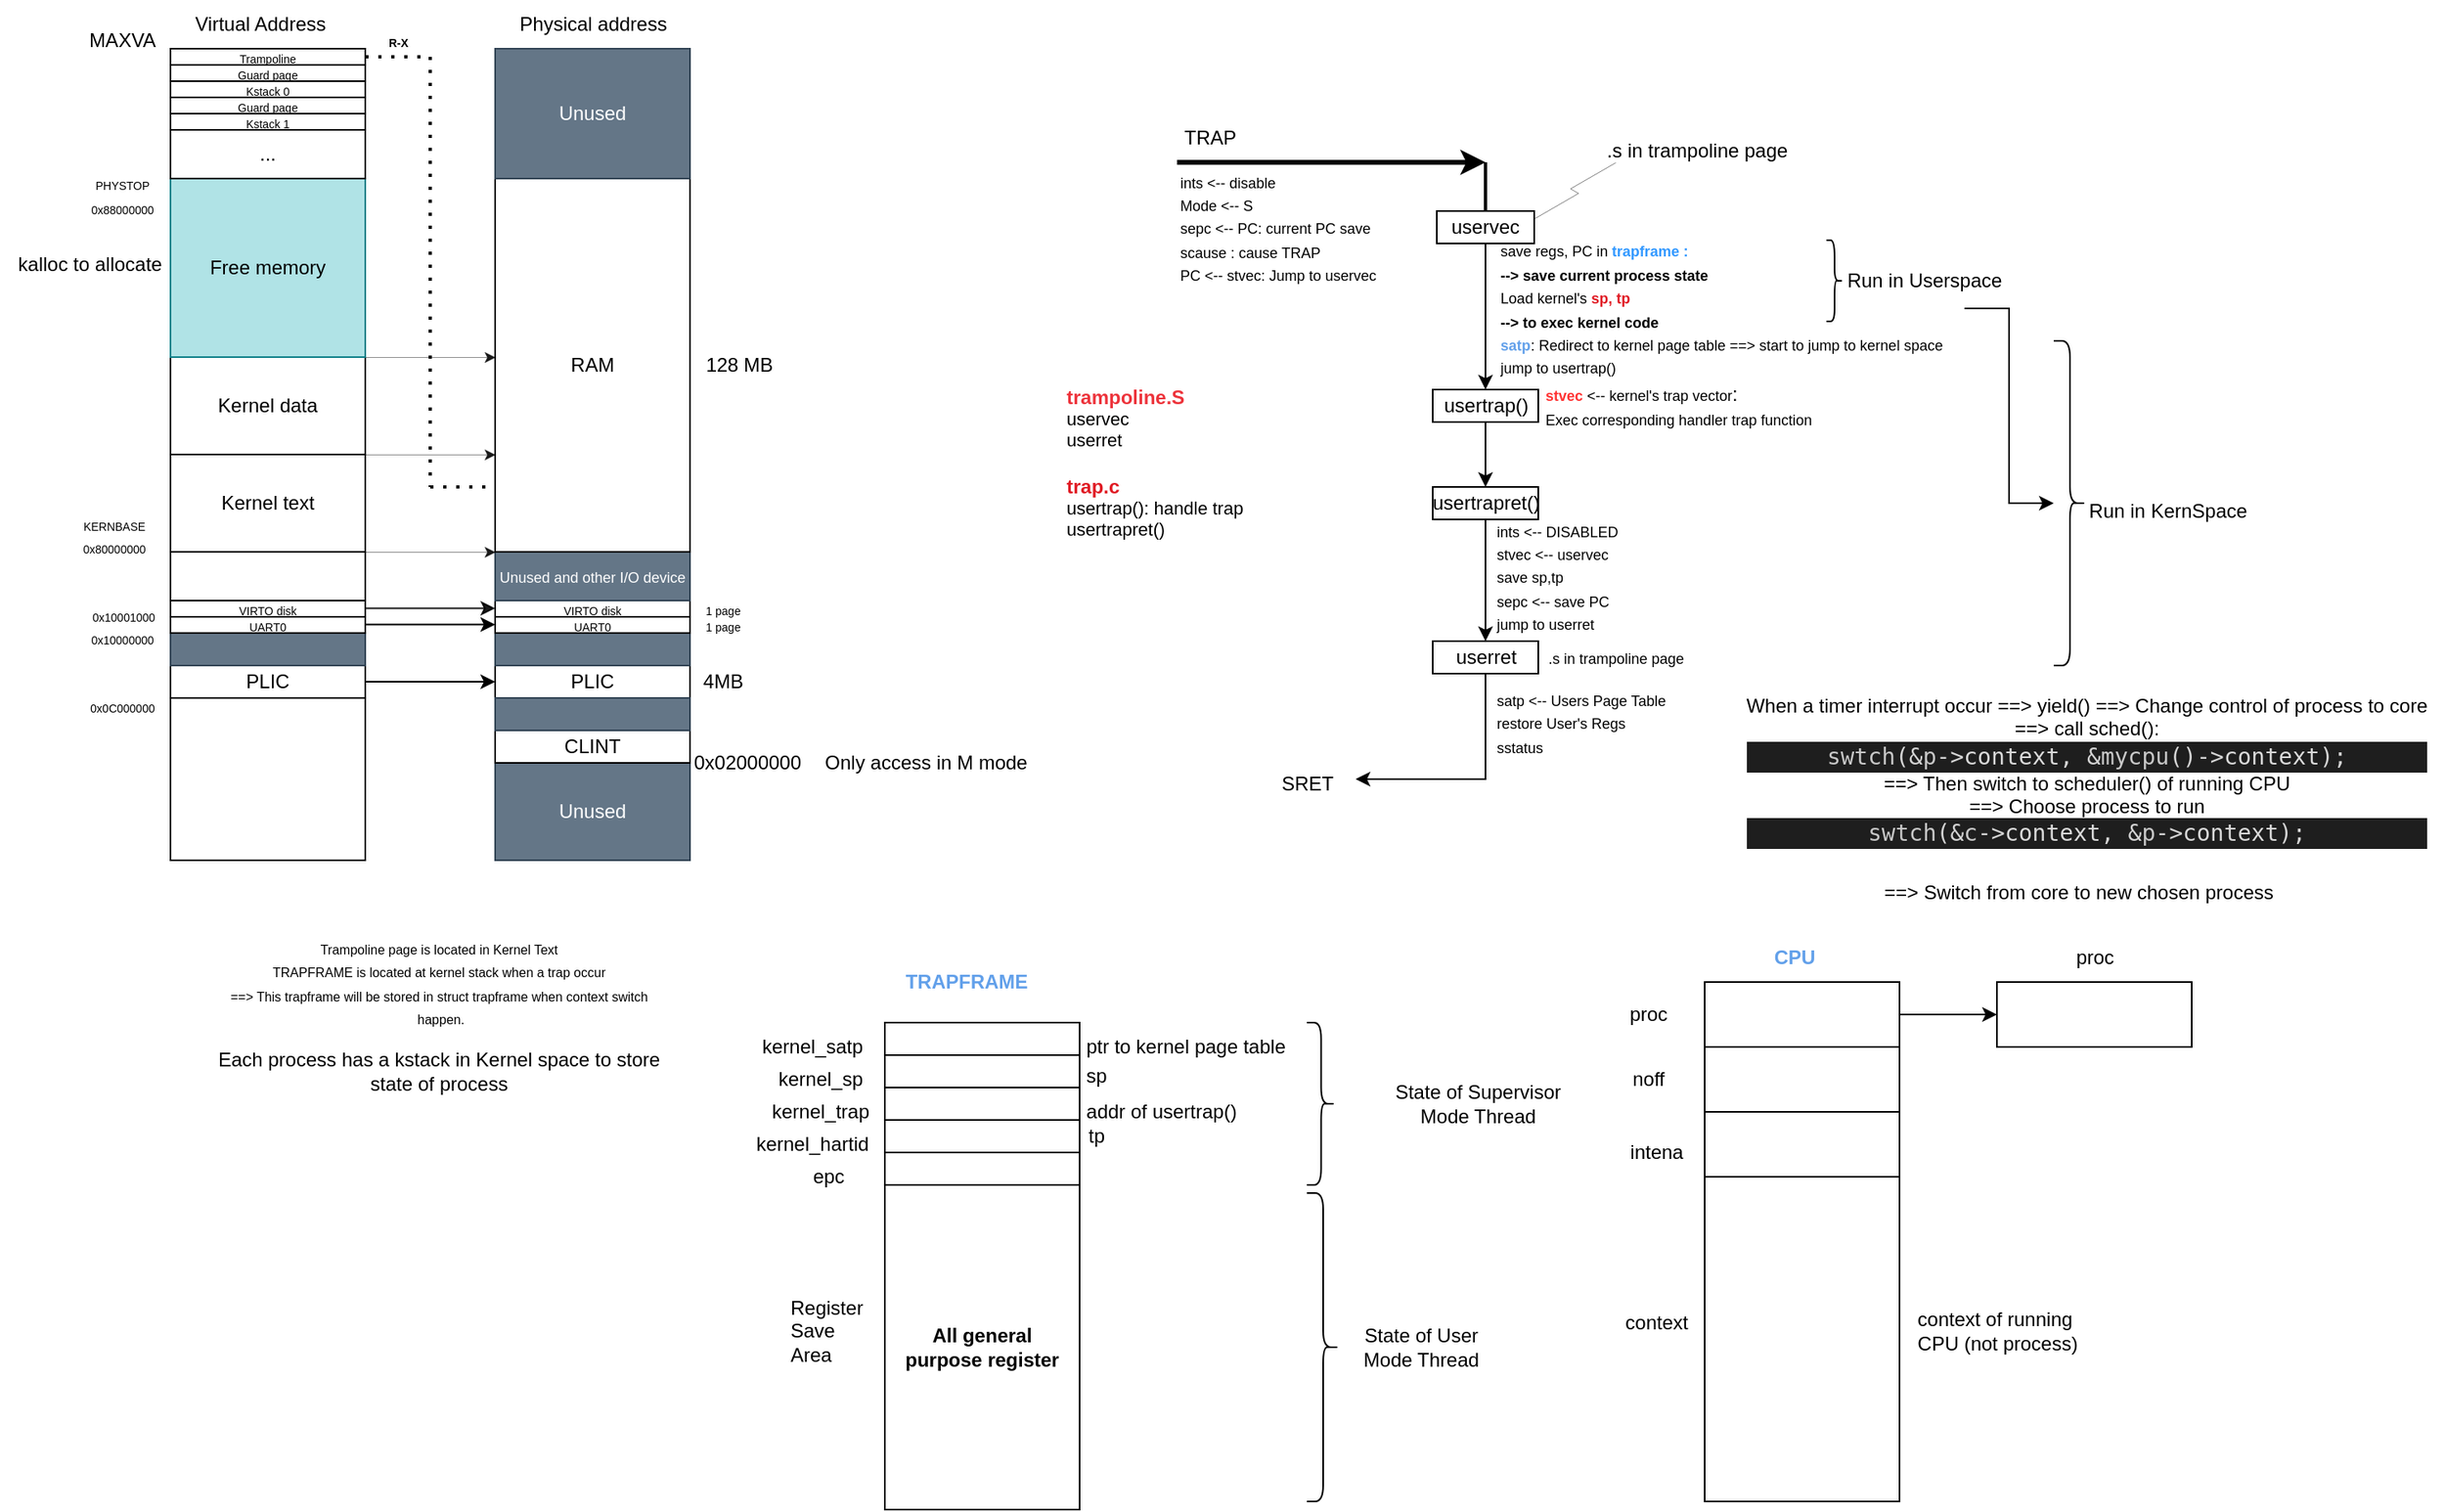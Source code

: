<mxfile version="24.8.3">
  <diagram name="Page-1" id="MQVkfiVfp2WGuZAfBH7I">
    <mxGraphModel dx="1091" dy="636" grid="1" gridSize="10" guides="1" tooltips="1" connect="1" arrows="1" fold="1" page="1" pageScale="1" pageWidth="850" pageHeight="1100" math="0" shadow="0">
      <root>
        <mxCell id="0" />
        <mxCell id="1" parent="0" />
        <mxCell id="dtvVOa7GaX0EYQpvskhJ-5" value="Unused" style="rounded=0;whiteSpace=wrap;html=1;fillColor=#647687;fontColor=#ffffff;strokeColor=#314354;" parent="1" vertex="1">
          <mxGeometry x="440" y="640" width="120" height="60" as="geometry" />
        </mxCell>
        <mxCell id="dtvVOa7GaX0EYQpvskhJ-6" value="CLINT" style="rounded=0;whiteSpace=wrap;html=1;" parent="1" vertex="1">
          <mxGeometry x="440" y="620" width="120" height="20" as="geometry" />
        </mxCell>
        <mxCell id="dtvVOa7GaX0EYQpvskhJ-7" value="PLIC" style="rounded=0;whiteSpace=wrap;html=1;" parent="1" vertex="1">
          <mxGeometry x="440" y="580" width="120" height="20" as="geometry" />
        </mxCell>
        <mxCell id="dtvVOa7GaX0EYQpvskhJ-8" value="" style="rounded=0;whiteSpace=wrap;html=1;fillColor=#647687;fontColor=#ffffff;strokeColor=#314354;" parent="1" vertex="1">
          <mxGeometry x="440" y="560" width="120" height="20" as="geometry" />
        </mxCell>
        <mxCell id="dtvVOa7GaX0EYQpvskhJ-9" value="" style="rounded=0;whiteSpace=wrap;html=1;fillColor=#647687;fontColor=#ffffff;strokeColor=#314354;" parent="1" vertex="1">
          <mxGeometry x="440" y="600" width="120" height="20" as="geometry" />
        </mxCell>
        <mxCell id="dtvVOa7GaX0EYQpvskhJ-10" value="&lt;font style=&quot;font-size: 7px;&quot;&gt;UART0&lt;/font&gt;" style="rounded=0;whiteSpace=wrap;html=1;" parent="1" vertex="1">
          <mxGeometry x="440" y="550" width="120" height="10" as="geometry" />
        </mxCell>
        <mxCell id="dtvVOa7GaX0EYQpvskhJ-11" value="&lt;font style=&quot;font-size: 7px;&quot;&gt;VIRTO disk&lt;/font&gt;" style="rounded=0;whiteSpace=wrap;html=1;" parent="1" vertex="1">
          <mxGeometry x="440" y="540" width="120" height="10" as="geometry" />
        </mxCell>
        <mxCell id="dtvVOa7GaX0EYQpvskhJ-12" value="&lt;font style=&quot;font-size: 9px;&quot;&gt;Unused and other I/O device&lt;/font&gt;" style="rounded=0;whiteSpace=wrap;html=1;fillColor=#647687;fontColor=#ffffff;strokeColor=#314354;" parent="1" vertex="1">
          <mxGeometry x="440" y="510" width="120" height="30" as="geometry" />
        </mxCell>
        <mxCell id="dtvVOa7GaX0EYQpvskhJ-13" value="RAM" style="rounded=0;whiteSpace=wrap;html=1;" parent="1" vertex="1">
          <mxGeometry x="440" y="280" width="120" height="230" as="geometry" />
        </mxCell>
        <mxCell id="dtvVOa7GaX0EYQpvskhJ-14" value="Unused" style="rounded=0;whiteSpace=wrap;html=1;fillColor=#647687;fontColor=#ffffff;strokeColor=#314354;" parent="1" vertex="1">
          <mxGeometry x="440" y="200" width="120" height="80" as="geometry" />
        </mxCell>
        <mxCell id="dtvVOa7GaX0EYQpvskhJ-20" value="Kernel text" style="rounded=0;whiteSpace=wrap;html=1;" parent="1" vertex="1">
          <mxGeometry x="240" y="450" width="120" height="60" as="geometry" />
        </mxCell>
        <mxCell id="dtvVOa7GaX0EYQpvskhJ-21" value="" style="rounded=0;whiteSpace=wrap;html=1;" parent="1" vertex="1">
          <mxGeometry x="240" y="510" width="120" height="30" as="geometry" />
        </mxCell>
        <mxCell id="dtvVOa7GaX0EYQpvskhJ-22" value="" style="rounded=0;whiteSpace=wrap;html=1;" parent="1" vertex="1">
          <mxGeometry x="240" y="600" width="120" height="100" as="geometry" />
        </mxCell>
        <mxCell id="dtvVOa7GaX0EYQpvskhJ-26" value="0x02000000" style="text;html=1;align=center;verticalAlign=middle;resizable=0;points=[];autosize=1;strokeColor=none;fillColor=none;" parent="1" vertex="1">
          <mxGeometry x="550" y="625" width="90" height="30" as="geometry" />
        </mxCell>
        <mxCell id="dtvVOa7GaX0EYQpvskhJ-28" value="" style="edgeStyle=orthogonalEdgeStyle;rounded=0;orthogonalLoop=1;jettySize=auto;html=1;" parent="1" source="dtvVOa7GaX0EYQpvskhJ-27" edge="1">
          <mxGeometry relative="1" as="geometry">
            <mxPoint x="440" y="590" as="targetPoint" />
          </mxGeometry>
        </mxCell>
        <mxCell id="dtvVOa7GaX0EYQpvskhJ-27" value="PLIC" style="rounded=0;whiteSpace=wrap;html=1;" parent="1" vertex="1">
          <mxGeometry x="240" y="580" width="120" height="20" as="geometry" />
        </mxCell>
        <mxCell id="dtvVOa7GaX0EYQpvskhJ-30" value="" style="rounded=0;whiteSpace=wrap;html=1;fillColor=#647687;fontColor=#ffffff;strokeColor=#314354;" parent="1" vertex="1">
          <mxGeometry x="240" y="560" width="120" height="20" as="geometry" />
        </mxCell>
        <mxCell id="dtvVOa7GaX0EYQpvskhJ-31" value="&lt;font style=&quot;font-size: 7px;&quot;&gt;VIRTO disk&lt;/font&gt;" style="rounded=0;whiteSpace=wrap;html=1;" parent="1" vertex="1">
          <mxGeometry x="240" y="540" width="120" height="10" as="geometry" />
        </mxCell>
        <mxCell id="dtvVOa7GaX0EYQpvskhJ-33" value="&lt;font style=&quot;font-size: 7px;&quot;&gt;UART0&lt;/font&gt;" style="rounded=0;whiteSpace=wrap;html=1;" parent="1" vertex="1">
          <mxGeometry x="240" y="550" width="120" height="10" as="geometry" />
        </mxCell>
        <mxCell id="dtvVOa7GaX0EYQpvskhJ-34" value="" style="edgeStyle=orthogonalEdgeStyle;rounded=0;orthogonalLoop=1;jettySize=auto;html=1;" parent="1" edge="1">
          <mxGeometry relative="1" as="geometry">
            <mxPoint x="360" y="554.76" as="sourcePoint" />
            <mxPoint x="440" y="554.76" as="targetPoint" />
          </mxGeometry>
        </mxCell>
        <mxCell id="dtvVOa7GaX0EYQpvskhJ-35" value="" style="edgeStyle=orthogonalEdgeStyle;rounded=0;orthogonalLoop=1;jettySize=auto;html=1;opacity=90;" parent="1" edge="1">
          <mxGeometry relative="1" as="geometry">
            <mxPoint x="360" y="544.76" as="sourcePoint" />
            <mxPoint x="440" y="544.76" as="targetPoint" />
          </mxGeometry>
        </mxCell>
        <mxCell id="dtvVOa7GaX0EYQpvskhJ-36" value="Kernel data" style="rounded=0;whiteSpace=wrap;html=1;" parent="1" vertex="1">
          <mxGeometry x="240" y="390" width="120" height="60" as="geometry" />
        </mxCell>
        <mxCell id="dtvVOa7GaX0EYQpvskhJ-37" value="Free memory" style="rounded=0;whiteSpace=wrap;html=1;fillColor=#b0e3e6;strokeColor=#0e8088;" parent="1" vertex="1">
          <mxGeometry x="240" y="280" width="120" height="110" as="geometry" />
        </mxCell>
        <mxCell id="dtvVOa7GaX0EYQpvskhJ-38" value="..." style="rounded=0;whiteSpace=wrap;html=1;" parent="1" vertex="1">
          <mxGeometry x="240" y="250" width="120" height="30" as="geometry" />
        </mxCell>
        <mxCell id="dtvVOa7GaX0EYQpvskhJ-40" value="&lt;font style=&quot;font-size: 7px;&quot;&gt;Kstack 1&lt;/font&gt;" style="rounded=0;whiteSpace=wrap;html=1;" parent="1" vertex="1">
          <mxGeometry x="240" y="240" width="120" height="10" as="geometry" />
        </mxCell>
        <mxCell id="dtvVOa7GaX0EYQpvskhJ-41" value="&lt;font style=&quot;font-size: 7px;&quot;&gt;Guard page&lt;/font&gt;" style="rounded=0;whiteSpace=wrap;html=1;" parent="1" vertex="1">
          <mxGeometry x="240" y="230" width="120" height="10" as="geometry" />
        </mxCell>
        <mxCell id="dtvVOa7GaX0EYQpvskhJ-42" value="&lt;font style=&quot;font-size: 7px;&quot;&gt;Kstack 0&lt;br&gt;&lt;/font&gt;" style="rounded=0;whiteSpace=wrap;html=1;" parent="1" vertex="1">
          <mxGeometry x="240" y="220" width="120" height="10" as="geometry" />
        </mxCell>
        <mxCell id="dtvVOa7GaX0EYQpvskhJ-43" value="&lt;font style=&quot;font-size: 7px;&quot;&gt;Guard page&lt;/font&gt;" style="rounded=0;whiteSpace=wrap;html=1;" parent="1" vertex="1">
          <mxGeometry x="240" y="210" width="120" height="10" as="geometry" />
        </mxCell>
        <mxCell id="dtvVOa7GaX0EYQpvskhJ-44" value="&lt;font style=&quot;font-size: 7px;&quot;&gt;Trampoline&lt;/font&gt;" style="rounded=0;whiteSpace=wrap;html=1;" parent="1" vertex="1">
          <mxGeometry x="240" y="200" width="120" height="10" as="geometry" />
        </mxCell>
        <mxCell id="dtvVOa7GaX0EYQpvskhJ-45" value="&lt;font style=&quot;font-size: 7px;&quot;&gt;&lt;b&gt;R-X&lt;/b&gt;&lt;/font&gt;" style="text;html=1;align=center;verticalAlign=middle;resizable=0;points=[];autosize=1;strokeColor=none;fillColor=none;" parent="1" vertex="1">
          <mxGeometry x="360" y="180" width="40" height="30" as="geometry" />
        </mxCell>
        <mxCell id="dtvVOa7GaX0EYQpvskhJ-46" value="128 MB" style="text;html=1;align=center;verticalAlign=middle;resizable=0;points=[];autosize=1;strokeColor=none;fillColor=none;" parent="1" vertex="1">
          <mxGeometry x="560" y="380" width="60" height="30" as="geometry" />
        </mxCell>
        <mxCell id="dtvVOa7GaX0EYQpvskhJ-47" value="&lt;font style=&quot;font-size: 7px;&quot;&gt;0x0C000000&lt;/font&gt;" style="text;html=1;align=center;verticalAlign=middle;resizable=0;points=[];autosize=1;strokeColor=none;fillColor=none;" parent="1" vertex="1">
          <mxGeometry x="180" y="590" width="60" height="30" as="geometry" />
        </mxCell>
        <mxCell id="dtvVOa7GaX0EYQpvskhJ-48" value="&lt;font style=&quot;font-size: 7px;&quot;&gt;0x10000000&lt;/font&gt;" style="text;html=1;align=center;verticalAlign=middle;resizable=0;points=[];autosize=1;strokeColor=none;fillColor=none;" parent="1" vertex="1">
          <mxGeometry x="180" y="548" width="60" height="30" as="geometry" />
        </mxCell>
        <mxCell id="dtvVOa7GaX0EYQpvskhJ-49" value="&lt;font style=&quot;font-size: 7px;&quot;&gt;0x10001000&lt;/font&gt;" style="text;whiteSpace=wrap;html=1;" parent="1" vertex="1">
          <mxGeometry x="190" y="535" width="70" height="40" as="geometry" />
        </mxCell>
        <mxCell id="dtvVOa7GaX0EYQpvskhJ-50" value="&lt;div style=&quot;font-size: 11px;&quot;&gt;&lt;font style=&quot;font-size: 7px;&quot;&gt;KERNBASE&lt;/font&gt;&lt;/div&gt;&lt;div style=&quot;font-size: 11px;&quot;&gt;&lt;font style=&quot;font-size: 7px;&quot;&gt;0x80000000&lt;/font&gt;&lt;br&gt;&lt;/div&gt;" style="text;html=1;align=center;verticalAlign=middle;resizable=0;points=[];autosize=1;strokeColor=none;fillColor=none;" parent="1" vertex="1">
          <mxGeometry x="175" y="480" width="60" height="40" as="geometry" />
        </mxCell>
        <mxCell id="dtvVOa7GaX0EYQpvskhJ-51" value="&lt;div&gt;&lt;font style=&quot;font-size: 7px;&quot;&gt;PHYSTOP&lt;/font&gt;&lt;/div&gt;&lt;div&gt;&lt;font style=&quot;font-size: 7px;&quot;&gt;0x88000000&lt;br&gt;&lt;/font&gt;&lt;/div&gt;" style="text;html=1;align=center;verticalAlign=middle;resizable=0;points=[];autosize=1;strokeColor=none;fillColor=none;" parent="1" vertex="1">
          <mxGeometry x="180" y="270" width="60" height="40" as="geometry" />
        </mxCell>
        <mxCell id="dtvVOa7GaX0EYQpvskhJ-52" value="MAXVA" style="text;html=1;align=center;verticalAlign=middle;resizable=0;points=[];autosize=1;strokeColor=none;fillColor=none;" parent="1" vertex="1">
          <mxGeometry x="180" y="180" width="60" height="30" as="geometry" />
        </mxCell>
        <mxCell id="dtvVOa7GaX0EYQpvskhJ-53" value="&lt;font style=&quot;font-size: 7px;&quot;&gt;1 page&lt;br&gt;&lt;/font&gt;" style="text;html=1;align=center;verticalAlign=middle;resizable=0;points=[];autosize=1;strokeColor=none;fillColor=none;" parent="1" vertex="1">
          <mxGeometry x="560" y="530" width="40" height="30" as="geometry" />
        </mxCell>
        <mxCell id="dtvVOa7GaX0EYQpvskhJ-54" value="&lt;font style=&quot;font-size: 7px;&quot;&gt;1 page&lt;br&gt;&lt;/font&gt;" style="text;html=1;align=center;verticalAlign=middle;resizable=0;points=[];autosize=1;strokeColor=none;fillColor=none;" parent="1" vertex="1">
          <mxGeometry x="560" y="540" width="40" height="30" as="geometry" />
        </mxCell>
        <mxCell id="dtvVOa7GaX0EYQpvskhJ-55" value="" style="edgeStyle=orthogonalEdgeStyle;rounded=0;orthogonalLoop=1;jettySize=auto;html=1;opacity=90;strokeWidth=0.25;" parent="1" edge="1">
          <mxGeometry relative="1" as="geometry">
            <mxPoint x="360" y="510" as="sourcePoint" />
            <mxPoint x="440" y="510" as="targetPoint" />
          </mxGeometry>
        </mxCell>
        <mxCell id="dtvVOa7GaX0EYQpvskhJ-57" value="" style="edgeStyle=orthogonalEdgeStyle;rounded=0;orthogonalLoop=1;jettySize=auto;html=1;opacity=90;strokeWidth=0.25;" parent="1" edge="1">
          <mxGeometry relative="1" as="geometry">
            <mxPoint x="360" y="450" as="sourcePoint" />
            <mxPoint x="440" y="450" as="targetPoint" />
          </mxGeometry>
        </mxCell>
        <mxCell id="dtvVOa7GaX0EYQpvskhJ-58" value="" style="edgeStyle=orthogonalEdgeStyle;rounded=0;orthogonalLoop=1;jettySize=auto;html=1;opacity=90;strokeWidth=0.25;" parent="1" edge="1">
          <mxGeometry relative="1" as="geometry">
            <mxPoint x="360" y="390" as="sourcePoint" />
            <mxPoint x="440" y="390" as="targetPoint" />
          </mxGeometry>
        </mxCell>
        <mxCell id="dtvVOa7GaX0EYQpvskhJ-59" value="4MB" style="text;html=1;align=center;verticalAlign=middle;resizable=0;points=[];autosize=1;strokeColor=none;fillColor=none;" parent="1" vertex="1">
          <mxGeometry x="555" y="575" width="50" height="30" as="geometry" />
        </mxCell>
        <mxCell id="dtvVOa7GaX0EYQpvskhJ-60" value="Only access in M mode" style="text;html=1;align=center;verticalAlign=middle;resizable=0;points=[];autosize=1;strokeColor=none;fillColor=none;" parent="1" vertex="1">
          <mxGeometry x="630" y="625" width="150" height="30" as="geometry" />
        </mxCell>
        <mxCell id="dtvVOa7GaX0EYQpvskhJ-61" value="kalloc to allocate" style="text;html=1;align=center;verticalAlign=middle;resizable=0;points=[];autosize=1;strokeColor=none;fillColor=none;" parent="1" vertex="1">
          <mxGeometry x="135" y="318" width="110" height="30" as="geometry" />
        </mxCell>
        <mxCell id="dtvVOa7GaX0EYQpvskhJ-64" value="" style="endArrow=none;dashed=1;html=1;dashPattern=1 3;strokeWidth=2;rounded=0;exitX=1;exitY=0.5;exitDx=0;exitDy=0;" parent="1" source="dtvVOa7GaX0EYQpvskhJ-44" edge="1">
          <mxGeometry width="50" height="50" relative="1" as="geometry">
            <mxPoint x="370" y="240" as="sourcePoint" />
            <mxPoint x="400" y="470" as="targetPoint" />
            <Array as="points">
              <mxPoint x="400" y="205" />
            </Array>
          </mxGeometry>
        </mxCell>
        <mxCell id="dtvVOa7GaX0EYQpvskhJ-66" value="" style="endArrow=none;dashed=1;html=1;dashPattern=1 3;strokeWidth=2;rounded=0;entryX=0;entryY=0.826;entryDx=0;entryDy=0;entryPerimeter=0;" parent="1" target="dtvVOa7GaX0EYQpvskhJ-13" edge="1">
          <mxGeometry width="50" height="50" relative="1" as="geometry">
            <mxPoint x="400" y="470" as="sourcePoint" />
            <mxPoint x="450" y="420" as="targetPoint" />
          </mxGeometry>
        </mxCell>
        <mxCell id="dtvVOa7GaX0EYQpvskhJ-67" value="&lt;div&gt;&lt;font style=&quot;font-size: 8px;&quot;&gt;Trampoline page is located in Kernel Text&lt;/font&gt;&lt;/div&gt;&lt;div&gt;&lt;font style=&quot;font-size: 8px;&quot;&gt;TRAPFRAME is located at kernel stack when a trap occur&lt;/font&gt;&lt;/div&gt;&lt;div&gt;&lt;font style=&quot;font-size: 8px;&quot;&gt;==&amp;gt; This trapframe will be stored in struct trapframe when context switch&lt;/font&gt;&lt;/div&gt;&lt;div&gt;&lt;font style=&quot;font-size: 8px;&quot;&gt;&amp;nbsp;happen.&lt;br&gt;&lt;/font&gt;&lt;/div&gt;" style="text;html=1;align=center;verticalAlign=middle;resizable=0;points=[];autosize=1;strokeColor=none;fillColor=none;" parent="1" vertex="1">
          <mxGeometry x="265" y="740" width="280" height="70" as="geometry" />
        </mxCell>
        <mxCell id="dtvVOa7GaX0EYQpvskhJ-68" value="Physical address" style="text;html=1;align=center;verticalAlign=middle;resizable=0;points=[];autosize=1;strokeColor=none;fillColor=none;" parent="1" vertex="1">
          <mxGeometry x="445" y="170" width="110" height="30" as="geometry" />
        </mxCell>
        <mxCell id="dtvVOa7GaX0EYQpvskhJ-69" value="Virtual Address" style="text;html=1;align=center;verticalAlign=middle;resizable=0;points=[];autosize=1;strokeColor=none;fillColor=none;" parent="1" vertex="1">
          <mxGeometry x="245" y="170" width="100" height="30" as="geometry" />
        </mxCell>
        <mxCell id="dtvVOa7GaX0EYQpvskhJ-70" value="&lt;div&gt;Each process has a kstack in Kernel space to store&lt;/div&gt;&lt;div&gt;state of process&lt;br&gt;&lt;/div&gt;" style="text;html=1;align=center;verticalAlign=middle;resizable=0;points=[];autosize=1;strokeColor=none;fillColor=none;" parent="1" vertex="1">
          <mxGeometry x="260" y="810" width="290" height="40" as="geometry" />
        </mxCell>
        <mxCell id="dtvVOa7GaX0EYQpvskhJ-71" value="" style="endArrow=classic;html=1;rounded=0;strokeWidth=3;" parent="1" edge="1">
          <mxGeometry width="50" height="50" relative="1" as="geometry">
            <mxPoint x="860" y="270" as="sourcePoint" />
            <mxPoint x="1050" y="270" as="targetPoint" />
          </mxGeometry>
        </mxCell>
        <mxCell id="dtvVOa7GaX0EYQpvskhJ-72" value="TRAP" style="text;html=1;align=center;verticalAlign=middle;resizable=0;points=[];autosize=1;strokeColor=none;fillColor=none;" parent="1" vertex="1">
          <mxGeometry x="850" y="240" width="60" height="30" as="geometry" />
        </mxCell>
        <mxCell id="dtvVOa7GaX0EYQpvskhJ-74" value="&lt;div align=&quot;left&quot;&gt;&lt;font style=&quot;font-size: 9px;&quot;&gt;ints &amp;lt;-- disable&lt;/font&gt;&lt;/div&gt;&lt;div align=&quot;left&quot;&gt;&lt;font style=&quot;font-size: 9px;&quot;&gt;Mode &amp;lt;-- S&lt;/font&gt;&lt;/div&gt;&lt;div align=&quot;left&quot;&gt;&lt;font style=&quot;font-size: 9px;&quot;&gt;sepc &amp;lt;-- PC: current PC save&lt;br&gt;&lt;/font&gt;&lt;/div&gt;&lt;div align=&quot;left&quot;&gt;&lt;font style=&quot;font-size: 9px;&quot;&gt;scause : cause TRAP&lt;br&gt;&lt;/font&gt;&lt;/div&gt;&lt;div align=&quot;left&quot;&gt;&lt;font style=&quot;font-size: 9px;&quot;&gt;PC &amp;lt;-- stvec: Jump to uservec&lt;br&gt;&lt;/font&gt;&lt;/div&gt;" style="text;html=1;align=left;verticalAlign=middle;resizable=0;points=[];autosize=1;strokeColor=none;fillColor=none;" parent="1" vertex="1">
          <mxGeometry x="860" y="265" width="140" height="90" as="geometry" />
        </mxCell>
        <mxCell id="dtvVOa7GaX0EYQpvskhJ-81" value="" style="edgeStyle=orthogonalEdgeStyle;rounded=0;orthogonalLoop=1;jettySize=auto;html=1;" parent="1" source="dtvVOa7GaX0EYQpvskhJ-78" target="dtvVOa7GaX0EYQpvskhJ-80" edge="1">
          <mxGeometry relative="1" as="geometry" />
        </mxCell>
        <mxCell id="dtvVOa7GaX0EYQpvskhJ-78" value="uservec" style="rounded=0;whiteSpace=wrap;html=1;" parent="1" vertex="1">
          <mxGeometry x="1020" y="300" width="60" height="20" as="geometry" />
        </mxCell>
        <mxCell id="dtvVOa7GaX0EYQpvskhJ-90" value="" style="edgeStyle=orthogonalEdgeStyle;rounded=0;orthogonalLoop=1;jettySize=auto;html=1;" parent="1" source="dtvVOa7GaX0EYQpvskhJ-80" target="dtvVOa7GaX0EYQpvskhJ-89" edge="1">
          <mxGeometry relative="1" as="geometry" />
        </mxCell>
        <mxCell id="dtvVOa7GaX0EYQpvskhJ-80" value="usertrap()" style="rounded=0;whiteSpace=wrap;html=1;" parent="1" vertex="1">
          <mxGeometry x="1017.5" y="410" width="65" height="20" as="geometry" />
        </mxCell>
        <mxCell id="72TFqB5V6fecmggWPNl0-39" value="" style="edgeStyle=orthogonalEdgeStyle;rounded=0;orthogonalLoop=1;jettySize=auto;html=1;" edge="1" parent="1" source="dtvVOa7GaX0EYQpvskhJ-82" target="dtvVOa7GaX0EYQpvskhJ-103">
          <mxGeometry relative="1" as="geometry" />
        </mxCell>
        <mxCell id="dtvVOa7GaX0EYQpvskhJ-82" value="&lt;div align=&quot;left&quot;&gt;&lt;font style=&quot;font-size: 9px;&quot;&gt;save regs, PC in &lt;font color=&quot;#3399ff&quot;&gt;&lt;b&gt;trapframe :&amp;nbsp;&lt;/b&gt;&lt;/font&gt;&lt;/font&gt;&lt;/div&gt;&lt;div align=&quot;left&quot;&gt;&lt;font style=&quot;font-size: 9px;&quot;&gt;&lt;b&gt;--&amp;gt; save current process state&lt;/b&gt; &lt;b&gt;&lt;br&gt;&lt;/b&gt;&lt;/font&gt;&lt;/div&gt;&lt;div align=&quot;left&quot;&gt;&lt;font style=&quot;font-size: 9px;&quot;&gt;Load kernel&#39;s&lt;b&gt; &lt;font color=&quot;#e01b24&quot;&gt;sp, tp&lt;/font&gt;&lt;/b&gt;&lt;/font&gt;&lt;/div&gt;&lt;div align=&quot;left&quot;&gt;&lt;font style=&quot;font-size: 9px;&quot;&gt;&lt;b&gt;--&amp;gt; to exec kernel code&lt;br&gt;&lt;/b&gt;&lt;/font&gt;&lt;/div&gt;&lt;div align=&quot;left&quot;&gt;&lt;font style=&quot;font-size: 9px;&quot;&gt;&lt;font color=&quot;#62a0ea&quot;&gt;&lt;b&gt;satp&lt;/b&gt;&lt;/font&gt;: Redirect to kernel page table ==&amp;gt; start to jump to kernel space&lt;br&gt;&lt;/font&gt;&lt;/div&gt;&lt;div align=&quot;left&quot;&gt;&lt;font style=&quot;font-size: 9px;&quot;&gt;jump to usertrap()&lt;br&gt;&lt;/font&gt;&lt;/div&gt;" style="text;html=1;align=center;verticalAlign=middle;resizable=0;points=[];autosize=1;strokeColor=none;fillColor=none;" parent="1" vertex="1">
          <mxGeometry x="1045" y="310" width="300" height="100" as="geometry" />
        </mxCell>
        <mxCell id="dtvVOa7GaX0EYQpvskhJ-84" value="" style="line;strokeWidth=2;direction=south;html=1;" parent="1" vertex="1">
          <mxGeometry x="1045" y="270" width="10" height="30" as="geometry" />
        </mxCell>
        <mxCell id="dtvVOa7GaX0EYQpvskhJ-85" value="" style="edgeStyle=isometricEdgeStyle;endArrow=none;html=1;rounded=0;strokeWidth=0.25;" parent="1" edge="1">
          <mxGeometry width="50" height="100" relative="1" as="geometry">
            <mxPoint x="1079.2" y="305" as="sourcePoint" />
            <mxPoint x="1130" y="270" as="targetPoint" />
          </mxGeometry>
        </mxCell>
        <mxCell id="dtvVOa7GaX0EYQpvskhJ-87" value=".s in trampoline page" style="text;html=1;align=center;verticalAlign=middle;resizable=0;points=[];autosize=1;strokeColor=none;fillColor=none;" parent="1" vertex="1">
          <mxGeometry x="1115" y="248" width="130" height="30" as="geometry" />
        </mxCell>
        <mxCell id="dtvVOa7GaX0EYQpvskhJ-88" value="&lt;div&gt;&lt;font style=&quot;font-size: 9px;&quot;&gt;&lt;font color=&quot;#ff3333&quot;&gt;&lt;b&gt;stvec&lt;/b&gt;&lt;/font&gt; &amp;lt;-- kernel&#39;s trap vector&lt;/font&gt;:&amp;nbsp;&lt;/div&gt;&lt;div&gt;&lt;font style=&quot;font-size: 9px;&quot;&gt;Exec corresponding handler trap function&lt;/font&gt;&lt;/div&gt;" style="text;html=1;align=left;verticalAlign=middle;resizable=0;points=[];autosize=1;strokeColor=none;fillColor=none;" parent="1" vertex="1">
          <mxGeometry x="1085" y="400" width="190" height="40" as="geometry" />
        </mxCell>
        <mxCell id="dtvVOa7GaX0EYQpvskhJ-92" value="" style="edgeStyle=orthogonalEdgeStyle;rounded=0;orthogonalLoop=1;jettySize=auto;html=1;" parent="1" source="dtvVOa7GaX0EYQpvskhJ-89" target="dtvVOa7GaX0EYQpvskhJ-91" edge="1">
          <mxGeometry relative="1" as="geometry" />
        </mxCell>
        <mxCell id="dtvVOa7GaX0EYQpvskhJ-89" value="usertrapret()" style="rounded=0;whiteSpace=wrap;html=1;" parent="1" vertex="1">
          <mxGeometry x="1017.5" y="470" width="65" height="20" as="geometry" />
        </mxCell>
        <mxCell id="dtvVOa7GaX0EYQpvskhJ-91" value="userret" style="rounded=0;whiteSpace=wrap;html=1;" parent="1" vertex="1">
          <mxGeometry x="1017.5" y="565" width="65" height="20" as="geometry" />
        </mxCell>
        <mxCell id="dtvVOa7GaX0EYQpvskhJ-93" value="&lt;font style=&quot;font-size: 9px;&quot;&gt;.s in trampoline page&lt;br&gt;&lt;/font&gt;" style="text;html=1;align=center;verticalAlign=middle;resizable=0;points=[];autosize=1;strokeColor=none;fillColor=none;" parent="1" vertex="1">
          <mxGeometry x="1075" y="560" width="110" height="30" as="geometry" />
        </mxCell>
        <mxCell id="dtvVOa7GaX0EYQpvskhJ-94" value="&lt;div&gt;&lt;font style=&quot;font-size: 9px;&quot;&gt;ints &amp;lt;-- DISABLED&lt;/font&gt;&lt;/div&gt;&lt;div&gt;&lt;font style=&quot;font-size: 9px;&quot;&gt;stvec &amp;lt;-- uservec&lt;/font&gt;&lt;/div&gt;&lt;div&gt;&lt;font style=&quot;font-size: 9px;&quot;&gt;save sp,tp&lt;/font&gt;&lt;/div&gt;&lt;div&gt;&lt;font style=&quot;font-size: 9px;&quot;&gt;sepc &amp;lt;-- save PC&lt;/font&gt;&lt;/div&gt;&lt;div&gt;&lt;font style=&quot;font-size: 9px;&quot;&gt;jump to userret&lt;br&gt;&lt;/font&gt;&lt;/div&gt;" style="text;html=1;align=left;verticalAlign=middle;resizable=0;points=[];autosize=1;strokeColor=none;fillColor=none;" parent="1" vertex="1">
          <mxGeometry x="1055" y="480" width="100" height="90" as="geometry" />
        </mxCell>
        <mxCell id="dtvVOa7GaX0EYQpvskhJ-95" value="" style="endArrow=classic;html=1;rounded=0;" parent="1" edge="1">
          <mxGeometry width="50" height="50" relative="1" as="geometry">
            <mxPoint x="1050" y="585" as="sourcePoint" />
            <mxPoint x="970" y="650" as="targetPoint" />
            <Array as="points">
              <mxPoint x="1050" y="650" />
            </Array>
          </mxGeometry>
        </mxCell>
        <mxCell id="dtvVOa7GaX0EYQpvskhJ-96" value="SRET" style="text;html=1;align=center;verticalAlign=middle;resizable=0;points=[];autosize=1;strokeColor=none;fillColor=none;" parent="1" vertex="1">
          <mxGeometry x="910" y="638" width="60" height="30" as="geometry" />
        </mxCell>
        <mxCell id="dtvVOa7GaX0EYQpvskhJ-97" value="&lt;div&gt;&lt;font style=&quot;font-size: 9px;&quot;&gt;satp &amp;lt;-- Users Page Table&lt;/font&gt;&lt;/div&gt;&lt;div&gt;&lt;font style=&quot;font-size: 9px;&quot;&gt;restore User&#39;s Regs&lt;/font&gt;&lt;/div&gt;&lt;div&gt;&lt;font style=&quot;font-size: 9px;&quot;&gt;sstatus&lt;br&gt;&lt;/font&gt;&lt;/div&gt;" style="text;html=1;align=left;verticalAlign=middle;resizable=0;points=[];autosize=1;strokeColor=none;fillColor=none;" parent="1" vertex="1">
          <mxGeometry x="1055" y="585" width="130" height="60" as="geometry" />
        </mxCell>
        <mxCell id="dtvVOa7GaX0EYQpvskhJ-98" value="&lt;div align=&quot;left&quot;&gt;&lt;b&gt;&lt;font color=&quot;#ed333b&quot;&gt;trampoline.S&lt;/font&gt;&lt;/b&gt;&lt;/div&gt;&lt;div align=&quot;left&quot; style=&quot;font-size: 11px;&quot;&gt;&lt;font style=&quot;font-size: 11px;&quot;&gt;uservec&lt;/font&gt;&lt;/div&gt;&lt;div align=&quot;left&quot; style=&quot;font-size: 11px;&quot;&gt;&lt;font style=&quot;font-size: 11px;&quot;&gt;userret&lt;/font&gt;&lt;/div&gt;&lt;div align=&quot;left&quot;&gt;&lt;br&gt;&lt;/div&gt;&lt;div align=&quot;left&quot;&gt;&lt;font color=&quot;#e01b24&quot;&gt;&lt;b&gt;trap.c&lt;/b&gt;&lt;/font&gt;&lt;/div&gt;&lt;div align=&quot;left&quot; style=&quot;font-size: 11px;&quot;&gt;&lt;font style=&quot;font-size: 11px;&quot;&gt;usertrap(): handle trap&lt;br&gt;&lt;/font&gt;&lt;/div&gt;&lt;div align=&quot;left&quot; style=&quot;font-size: 11px;&quot;&gt;&lt;font style=&quot;font-size: 11px;&quot;&gt;usertrapret()&lt;/font&gt;&lt;br&gt;&lt;/div&gt;" style="text;html=1;align=left;verticalAlign=middle;resizable=0;points=[];autosize=1;strokeColor=none;fillColor=none;" parent="1" vertex="1">
          <mxGeometry x="790" y="400" width="130" height="110" as="geometry" />
        </mxCell>
        <mxCell id="dtvVOa7GaX0EYQpvskhJ-101" value="" style="shape=curlyBracket;whiteSpace=wrap;html=1;rounded=1;flipH=1;labelPosition=right;verticalLabelPosition=middle;align=left;verticalAlign=middle;size=0.5;" parent="1" vertex="1">
          <mxGeometry x="1260" y="318" width="10" height="50" as="geometry" />
        </mxCell>
        <mxCell id="dtvVOa7GaX0EYQpvskhJ-102" value="Run in Userspace" style="text;html=1;align=center;verticalAlign=middle;resizable=0;points=[];autosize=1;strokeColor=none;fillColor=none;" parent="1" vertex="1">
          <mxGeometry x="1260" y="328" width="120" height="30" as="geometry" />
        </mxCell>
        <mxCell id="dtvVOa7GaX0EYQpvskhJ-103" value="" style="shape=curlyBracket;whiteSpace=wrap;html=1;rounded=1;flipH=1;labelPosition=right;verticalLabelPosition=middle;align=left;verticalAlign=middle;" parent="1" vertex="1">
          <mxGeometry x="1400" y="380" width="20" height="200" as="geometry" />
        </mxCell>
        <mxCell id="dtvVOa7GaX0EYQpvskhJ-104" value="Run in KernSpace" style="text;html=1;align=center;verticalAlign=middle;resizable=0;points=[];autosize=1;strokeColor=none;fillColor=none;" parent="1" vertex="1">
          <mxGeometry x="1410" y="470" width="120" height="30" as="geometry" />
        </mxCell>
        <mxCell id="72TFqB5V6fecmggWPNl0-1" value="&lt;div&gt;All general&lt;/div&gt;&lt;div&gt;purpose register&lt;br&gt;&lt;/div&gt;" style="rounded=0;whiteSpace=wrap;html=1;fontStyle=1" vertex="1" parent="1">
          <mxGeometry x="680" y="900" width="120" height="200" as="geometry" />
        </mxCell>
        <mxCell id="72TFqB5V6fecmggWPNl0-2" value="" style="rounded=0;whiteSpace=wrap;html=1;" vertex="1" parent="1">
          <mxGeometry x="680" y="880" width="120" height="20" as="geometry" />
        </mxCell>
        <mxCell id="72TFqB5V6fecmggWPNl0-3" value="" style="rounded=0;whiteSpace=wrap;html=1;" vertex="1" parent="1">
          <mxGeometry x="680" y="800" width="120" height="20" as="geometry" />
        </mxCell>
        <mxCell id="72TFqB5V6fecmggWPNl0-4" value="" style="rounded=0;whiteSpace=wrap;html=1;" vertex="1" parent="1">
          <mxGeometry x="680" y="820" width="120" height="20" as="geometry" />
        </mxCell>
        <mxCell id="72TFqB5V6fecmggWPNl0-5" value="" style="rounded=0;whiteSpace=wrap;html=1;" vertex="1" parent="1">
          <mxGeometry x="680" y="840" width="120" height="20" as="geometry" />
        </mxCell>
        <mxCell id="72TFqB5V6fecmggWPNl0-6" value="" style="rounded=0;whiteSpace=wrap;html=1;" vertex="1" parent="1">
          <mxGeometry x="680" y="860" width="120" height="20" as="geometry" />
        </mxCell>
        <mxCell id="72TFqB5V6fecmggWPNl0-7" value="&lt;div&gt;Register&lt;/div&gt;&lt;div&gt;Save &lt;br&gt;&lt;/div&gt;&lt;div&gt;Area&lt;br&gt;&lt;/div&gt;" style="text;html=1;align=left;verticalAlign=middle;resizable=0;points=[];autosize=1;strokeColor=none;fillColor=none;" vertex="1" parent="1">
          <mxGeometry x="620" y="960" width="70" height="60" as="geometry" />
        </mxCell>
        <mxCell id="72TFqB5V6fecmggWPNl0-8" value="epc" style="text;html=1;align=center;verticalAlign=middle;resizable=0;points=[];autosize=1;strokeColor=none;fillColor=none;" vertex="1" parent="1">
          <mxGeometry x="625" y="880" width="40" height="30" as="geometry" />
        </mxCell>
        <mxCell id="72TFqB5V6fecmggWPNl0-9" value="kernel_hartid" style="text;html=1;align=center;verticalAlign=middle;resizable=0;points=[];autosize=1;strokeColor=none;fillColor=none;" vertex="1" parent="1">
          <mxGeometry x="590" y="860" width="90" height="30" as="geometry" />
        </mxCell>
        <mxCell id="72TFqB5V6fecmggWPNl0-10" value="kernel_trap" style="text;html=1;align=center;verticalAlign=middle;resizable=0;points=[];autosize=1;strokeColor=none;fillColor=none;" vertex="1" parent="1">
          <mxGeometry x="600" y="840" width="80" height="30" as="geometry" />
        </mxCell>
        <mxCell id="72TFqB5V6fecmggWPNl0-11" value="kernel_sp" style="text;html=1;align=center;verticalAlign=middle;resizable=0;points=[];autosize=1;strokeColor=none;fillColor=none;" vertex="1" parent="1">
          <mxGeometry x="600" y="820" width="80" height="30" as="geometry" />
        </mxCell>
        <mxCell id="72TFqB5V6fecmggWPNl0-12" value="kernel_satp" style="text;html=1;align=center;verticalAlign=middle;resizable=0;points=[];autosize=1;strokeColor=none;fillColor=none;" vertex="1" parent="1">
          <mxGeometry x="590" y="800" width="90" height="30" as="geometry" />
        </mxCell>
        <mxCell id="72TFqB5V6fecmggWPNl0-13" value="ptr to kernel page table" style="text;html=1;align=center;verticalAlign=middle;resizable=0;points=[];autosize=1;strokeColor=none;fillColor=none;" vertex="1" parent="1">
          <mxGeometry x="790" y="800" width="150" height="30" as="geometry" />
        </mxCell>
        <mxCell id="72TFqB5V6fecmggWPNl0-14" value="sp" style="text;html=1;align=center;verticalAlign=middle;resizable=0;points=[];autosize=1;strokeColor=none;fillColor=none;" vertex="1" parent="1">
          <mxGeometry x="790" y="818" width="40" height="30" as="geometry" />
        </mxCell>
        <mxCell id="72TFqB5V6fecmggWPNl0-15" value="addr of usertrap()" style="text;html=1;align=center;verticalAlign=middle;resizable=0;points=[];autosize=1;strokeColor=none;fillColor=none;" vertex="1" parent="1">
          <mxGeometry x="790" y="840" width="120" height="30" as="geometry" />
        </mxCell>
        <mxCell id="72TFqB5V6fecmggWPNl0-16" value="tp" style="text;html=1;align=center;verticalAlign=middle;resizable=0;points=[];autosize=1;strokeColor=none;fillColor=none;" vertex="1" parent="1">
          <mxGeometry x="795" y="855" width="30" height="30" as="geometry" />
        </mxCell>
        <mxCell id="72TFqB5V6fecmggWPNl0-17" value="" style="shape=curlyBracket;whiteSpace=wrap;html=1;rounded=1;flipH=1;labelPosition=right;verticalLabelPosition=middle;align=left;verticalAlign=middle;" vertex="1" parent="1">
          <mxGeometry x="940" y="800" width="17.5" height="100" as="geometry" />
        </mxCell>
        <mxCell id="72TFqB5V6fecmggWPNl0-18" value="" style="shape=curlyBracket;whiteSpace=wrap;html=1;rounded=1;flipH=1;labelPosition=right;verticalLabelPosition=middle;align=left;verticalAlign=middle;fontColor=#00FF00;" vertex="1" parent="1">
          <mxGeometry x="940" y="905" width="20" height="190" as="geometry" />
        </mxCell>
        <mxCell id="72TFqB5V6fecmggWPNl0-19" value="&lt;div&gt;State of Supervisor&lt;/div&gt;&lt;div&gt;Mode Thread&lt;br&gt;&lt;/div&gt;" style="text;html=1;align=center;verticalAlign=middle;resizable=0;points=[];autosize=1;strokeColor=none;fillColor=none;" vertex="1" parent="1">
          <mxGeometry x="980" y="830" width="130" height="40" as="geometry" />
        </mxCell>
        <mxCell id="72TFqB5V6fecmggWPNl0-20" value="&lt;div&gt;State of User&lt;/div&gt;&lt;div&gt;Mode Thread&lt;br&gt;&lt;/div&gt;" style="text;html=1;align=center;verticalAlign=middle;resizable=0;points=[];autosize=1;strokeColor=none;fillColor=none;" vertex="1" parent="1">
          <mxGeometry x="965" y="980" width="90" height="40" as="geometry" />
        </mxCell>
        <mxCell id="72TFqB5V6fecmggWPNl0-21" value="" style="verticalLabelPosition=bottom;verticalAlign=top;html=1;shape=mxgraph.basic.rect;fillColor2=none;strokeWidth=1;size=20;indent=5;" vertex="1" parent="1">
          <mxGeometry x="1185" y="895" width="120" height="200" as="geometry" />
        </mxCell>
        <mxCell id="72TFqB5V6fecmggWPNl0-22" value="" style="verticalLabelPosition=bottom;verticalAlign=top;html=1;shape=mxgraph.basic.rect;fillColor2=none;strokeWidth=1;size=20;indent=5;fontStyle=1" vertex="1" parent="1">
          <mxGeometry x="1185" y="855" width="120" height="40" as="geometry" />
        </mxCell>
        <mxCell id="72TFqB5V6fecmggWPNl0-23" value="" style="verticalLabelPosition=bottom;verticalAlign=top;html=1;shape=mxgraph.basic.rect;fillColor2=none;strokeWidth=1;size=20;indent=5;fontStyle=1" vertex="1" parent="1">
          <mxGeometry x="1185" y="815" width="120" height="40" as="geometry" />
        </mxCell>
        <mxCell id="72TFqB5V6fecmggWPNl0-34" value="" style="edgeStyle=orthogonalEdgeStyle;rounded=0;orthogonalLoop=1;jettySize=auto;html=1;" edge="1" parent="1" source="72TFqB5V6fecmggWPNl0-24" target="72TFqB5V6fecmggWPNl0-33">
          <mxGeometry relative="1" as="geometry" />
        </mxCell>
        <mxCell id="72TFqB5V6fecmggWPNl0-24" value="" style="verticalLabelPosition=bottom;verticalAlign=top;html=1;shape=mxgraph.basic.rect;fillColor2=none;strokeWidth=1;size=20;indent=5;fontStyle=1" vertex="1" parent="1">
          <mxGeometry x="1185" y="775" width="120" height="40" as="geometry" />
        </mxCell>
        <mxCell id="72TFqB5V6fecmggWPNl0-25" value="&lt;b&gt;&lt;font color=&quot;#62a0ea&quot;&gt;TRAPFRAME&lt;/font&gt;&lt;/b&gt;" style="text;html=1;align=center;verticalAlign=middle;resizable=0;points=[];autosize=1;strokeColor=none;fillColor=none;" vertex="1" parent="1">
          <mxGeometry x="680" y="760" width="100" height="30" as="geometry" />
        </mxCell>
        <mxCell id="72TFqB5V6fecmggWPNl0-27" value="proc" style="text;html=1;align=center;verticalAlign=middle;resizable=0;points=[];autosize=1;strokeColor=none;fillColor=none;" vertex="1" parent="1">
          <mxGeometry x="1125" y="780" width="50" height="30" as="geometry" />
        </mxCell>
        <mxCell id="72TFqB5V6fecmggWPNl0-28" value="noff" style="text;html=1;align=center;verticalAlign=middle;resizable=0;points=[];autosize=1;strokeColor=none;fillColor=none;" vertex="1" parent="1">
          <mxGeometry x="1130" y="820" width="40" height="30" as="geometry" />
        </mxCell>
        <mxCell id="72TFqB5V6fecmggWPNl0-29" value="intena" style="text;html=1;align=center;verticalAlign=middle;resizable=0;points=[];autosize=1;strokeColor=none;fillColor=none;" vertex="1" parent="1">
          <mxGeometry x="1125" y="865" width="60" height="30" as="geometry" />
        </mxCell>
        <mxCell id="72TFqB5V6fecmggWPNl0-30" value="context" style="text;html=1;align=center;verticalAlign=middle;resizable=0;points=[];autosize=1;strokeColor=none;fillColor=none;" vertex="1" parent="1">
          <mxGeometry x="1125" y="970" width="60" height="30" as="geometry" />
        </mxCell>
        <mxCell id="72TFqB5V6fecmggWPNl0-31" value="&lt;font color=&quot;#62a0ea&quot;&gt;&lt;b&gt;CPU&lt;/b&gt;&lt;/font&gt;" style="text;html=1;align=center;verticalAlign=middle;resizable=0;points=[];autosize=1;strokeColor=none;fillColor=none;" vertex="1" parent="1">
          <mxGeometry x="1215" y="745" width="50" height="30" as="geometry" />
        </mxCell>
        <mxCell id="72TFqB5V6fecmggWPNl0-33" value="" style="verticalLabelPosition=bottom;verticalAlign=top;html=1;shape=mxgraph.basic.rect;fillColor2=none;strokeWidth=1;size=20;indent=5;fontStyle=1" vertex="1" parent="1">
          <mxGeometry x="1365" y="775" width="120" height="40" as="geometry" />
        </mxCell>
        <mxCell id="72TFqB5V6fecmggWPNl0-35" value="proc" style="text;html=1;align=center;verticalAlign=middle;resizable=0;points=[];autosize=1;strokeColor=none;fillColor=none;" vertex="1" parent="1">
          <mxGeometry x="1400" y="745" width="50" height="30" as="geometry" />
        </mxCell>
        <mxCell id="72TFqB5V6fecmggWPNl0-36" value="&lt;div&gt;context of running&amp;nbsp;&lt;/div&gt;&lt;div&gt;CPU (not process)&lt;/div&gt;" style="text;html=1;align=center;verticalAlign=middle;resizable=0;points=[];autosize=1;strokeColor=none;fillColor=none;" vertex="1" parent="1">
          <mxGeometry x="1305" y="970" width="120" height="40" as="geometry" />
        </mxCell>
        <mxCell id="72TFqB5V6fecmggWPNl0-37" value="&lt;div&gt;When a timer interrupt occur ==&amp;gt; yield() ==&amp;gt; Change control of process to core&lt;/div&gt;&lt;div&gt;==&amp;gt; call sched(): &lt;br&gt;&lt;div style=&quot;color: #d4d4d4;background-color: #1e1e1e;font-family: &#39;Droid Sans Mono&#39;, &#39;monospace&#39;, monospace;font-weight: normal;font-size: 14px;line-height: 19px;white-space: pre;&quot;&gt;&lt;div&gt;&lt;span style=&quot;color: #c8c8c8;&quot;&gt;swtch&lt;/span&gt;&lt;span style=&quot;color: #d4d4d4;&quot;&gt;(&amp;amp;&lt;/span&gt;&lt;span style=&quot;color: #c8c8c8;&quot;&gt;p&lt;/span&gt;&lt;span style=&quot;color: #d4d4d4;&quot;&gt;-&amp;gt;&lt;/span&gt;&lt;span style=&quot;color: #dadada;&quot;&gt;context&lt;/span&gt;&lt;span style=&quot;color: #d4d4d4;&quot;&gt;, &amp;amp;&lt;/span&gt;&lt;span style=&quot;color: #c8c8c8;&quot;&gt;mycpu&lt;/span&gt;&lt;span style=&quot;color: #d4d4d4;&quot;&gt;()-&amp;gt;&lt;/span&gt;&lt;span style=&quot;color: #dadada;&quot;&gt;context&lt;/span&gt;&lt;span style=&quot;color: #d4d4d4;&quot;&gt;);&lt;/span&gt;&lt;/div&gt;&lt;/div&gt;&lt;/div&gt;&lt;div&gt;==&amp;gt; Then switch to scheduler() of running CPU&lt;/div&gt;&lt;div&gt;==&amp;gt; Choose process to run&lt;br&gt;&lt;div style=&quot;color: #d4d4d4;background-color: #1e1e1e;font-family: &#39;Droid Sans Mono&#39;, &#39;monospace&#39;, monospace;font-weight: normal;font-size: 14px;line-height: 19px;white-space: pre;&quot;&gt;&lt;div&gt;&lt;span style=&quot;color: #c8c8c8;&quot;&gt;swtch&lt;/span&gt;&lt;span style=&quot;color: #d4d4d4;&quot;&gt;(&amp;amp;&lt;/span&gt;&lt;span style=&quot;color: #c8c8c8;&quot;&gt;c&lt;/span&gt;&lt;span style=&quot;color: #d4d4d4;&quot;&gt;-&amp;gt;&lt;/span&gt;&lt;span style=&quot;color: #dadada;&quot;&gt;context&lt;/span&gt;&lt;span style=&quot;color: #d4d4d4;&quot;&gt;, &amp;amp;&lt;/span&gt;&lt;span style=&quot;color: #c8c8c8;&quot;&gt;p&lt;/span&gt;&lt;span style=&quot;color: #d4d4d4;&quot;&gt;-&amp;gt;&lt;/span&gt;&lt;span style=&quot;color: #dadada;&quot;&gt;context&lt;/span&gt;&lt;span style=&quot;color: #d4d4d4;&quot;&gt;);&lt;/span&gt;&lt;/div&gt;&lt;/div&gt;&lt;/div&gt;" style="text;html=1;align=center;verticalAlign=middle;resizable=0;points=[];autosize=1;strokeColor=none;fillColor=none;" vertex="1" parent="1">
          <mxGeometry x="1200" y="590" width="440" height="110" as="geometry" />
        </mxCell>
        <mxCell id="72TFqB5V6fecmggWPNl0-38" value="==&amp;gt; Switch from core to new chosen process" style="text;html=1;align=center;verticalAlign=middle;resizable=0;points=[];autosize=1;strokeColor=none;fillColor=none;" vertex="1" parent="1">
          <mxGeometry x="1285" y="705" width="260" height="30" as="geometry" />
        </mxCell>
      </root>
    </mxGraphModel>
  </diagram>
</mxfile>

